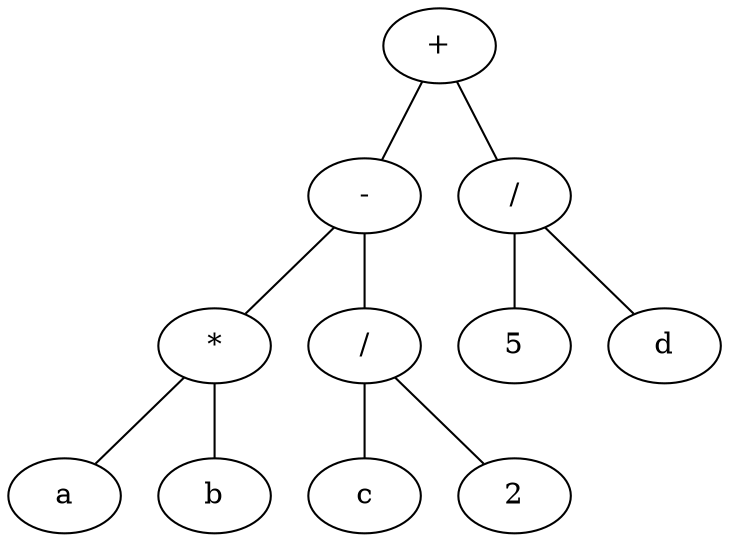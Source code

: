 digraph g {
n0 [label="+"] ;
n0 -> n1 [arrowhead=none];
n1 [label="-"] ;
n1 -> n2 [arrowhead=none];
n2 [label="*"] ;
n2 -> n3 [arrowhead=none];
n3 [label="a"] ;
n2 -> n4 [arrowhead=none];
n4 [label="b"] ;
n1 -> n5 [arrowhead=none];
n5 [label="/"] ;
n5 -> n6 [arrowhead=none];
n6 [label="c"] ;
n5 -> n7 [arrowhead=none];
n7 [label="2"] ;
n0 -> n8 [arrowhead=none];
n8 [label="/"] ;
n8 -> n9 [arrowhead=none];
n9 [label="5"] ;
n8 -> n10 [arrowhead=none];
n10 [label="d"] ;
}

